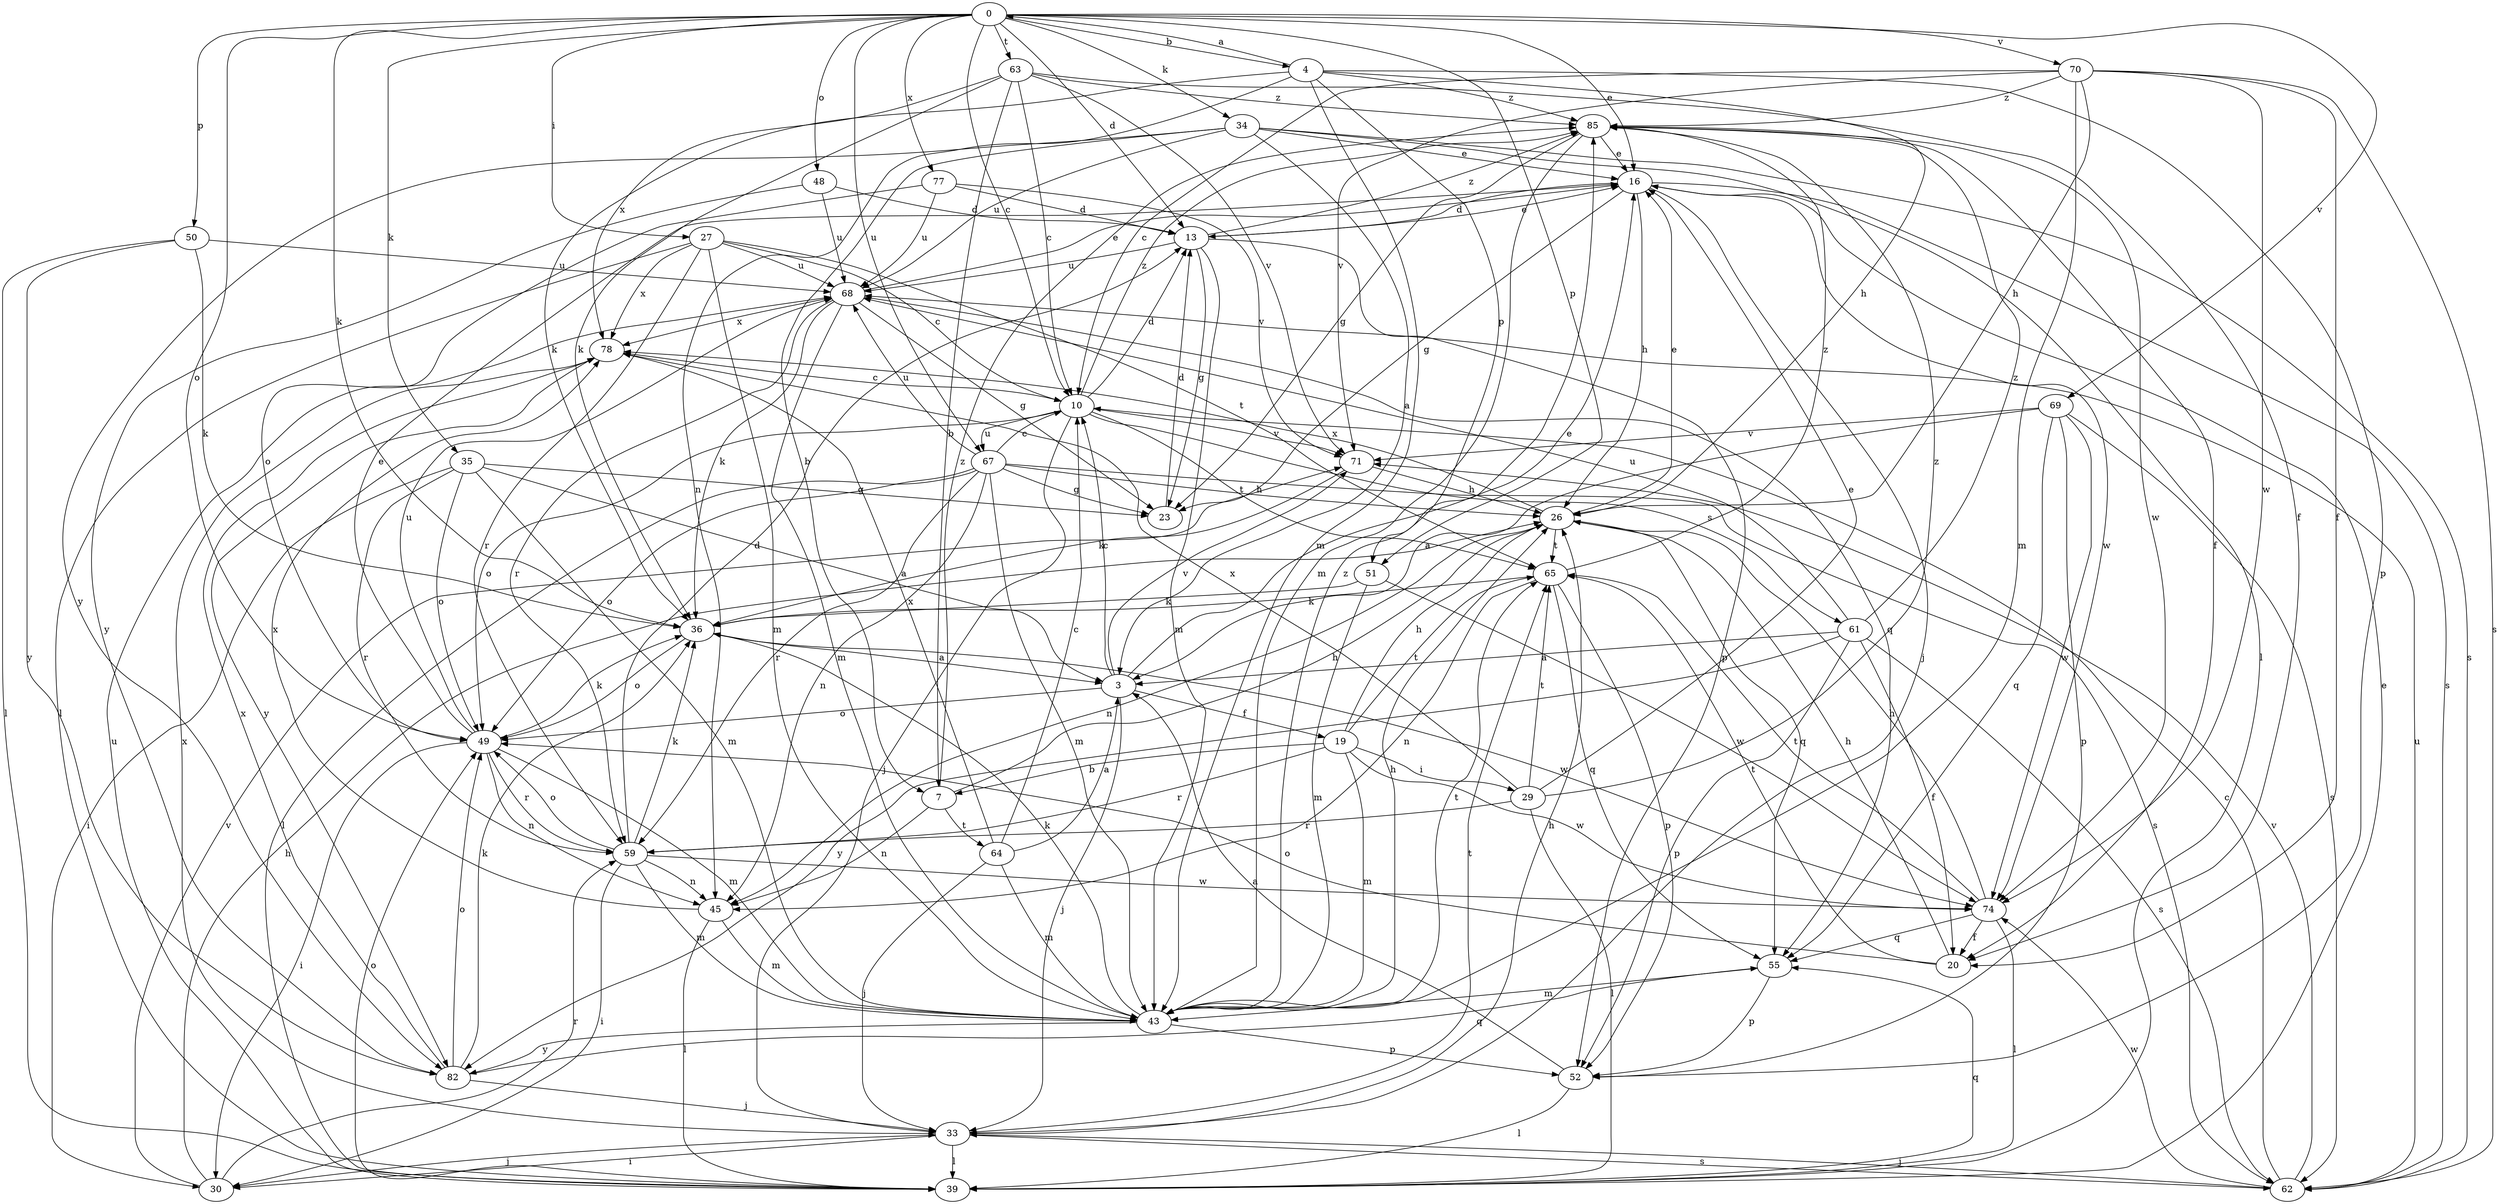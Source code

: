 strict digraph  {
0;
3;
4;
7;
10;
13;
16;
19;
20;
23;
26;
27;
29;
30;
33;
34;
35;
36;
39;
43;
45;
48;
49;
50;
51;
52;
55;
59;
61;
62;
63;
64;
65;
67;
68;
69;
70;
71;
74;
77;
78;
82;
85;
0 -> 4  [label=b];
0 -> 10  [label=c];
0 -> 13  [label=d];
0 -> 16  [label=e];
0 -> 27  [label=i];
0 -> 34  [label=k];
0 -> 35  [label=k];
0 -> 36  [label=k];
0 -> 48  [label=o];
0 -> 49  [label=o];
0 -> 50  [label=p];
0 -> 51  [label=p];
0 -> 63  [label=t];
0 -> 67  [label=u];
0 -> 69  [label=v];
0 -> 70  [label=v];
0 -> 77  [label=x];
3 -> 10  [label=c];
3 -> 16  [label=e];
3 -> 19  [label=f];
3 -> 33  [label=j];
3 -> 49  [label=o];
3 -> 71  [label=v];
4 -> 0  [label=a];
4 -> 26  [label=h];
4 -> 36  [label=k];
4 -> 43  [label=m];
4 -> 45  [label=n];
4 -> 51  [label=p];
4 -> 52  [label=p];
4 -> 85  [label=z];
7 -> 26  [label=h];
7 -> 45  [label=n];
7 -> 64  [label=t];
7 -> 85  [label=z];
10 -> 13  [label=d];
10 -> 33  [label=j];
10 -> 49  [label=o];
10 -> 61  [label=s];
10 -> 65  [label=t];
10 -> 67  [label=u];
10 -> 71  [label=v];
10 -> 85  [label=z];
13 -> 16  [label=e];
13 -> 23  [label=g];
13 -> 43  [label=m];
13 -> 52  [label=p];
13 -> 68  [label=u];
13 -> 85  [label=z];
16 -> 13  [label=d];
16 -> 23  [label=g];
16 -> 26  [label=h];
16 -> 33  [label=j];
16 -> 62  [label=s];
16 -> 74  [label=w];
19 -> 7  [label=b];
19 -> 26  [label=h];
19 -> 29  [label=i];
19 -> 43  [label=m];
19 -> 59  [label=r];
19 -> 65  [label=t];
19 -> 74  [label=w];
20 -> 26  [label=h];
20 -> 49  [label=o];
20 -> 65  [label=t];
23 -> 13  [label=d];
26 -> 16  [label=e];
26 -> 45  [label=n];
26 -> 55  [label=q];
26 -> 65  [label=t];
26 -> 78  [label=x];
27 -> 10  [label=c];
27 -> 39  [label=l];
27 -> 43  [label=m];
27 -> 59  [label=r];
27 -> 65  [label=t];
27 -> 68  [label=u];
27 -> 78  [label=x];
29 -> 16  [label=e];
29 -> 39  [label=l];
29 -> 59  [label=r];
29 -> 65  [label=t];
29 -> 78  [label=x];
29 -> 85  [label=z];
30 -> 26  [label=h];
30 -> 33  [label=j];
30 -> 59  [label=r];
30 -> 71  [label=v];
33 -> 26  [label=h];
33 -> 30  [label=i];
33 -> 39  [label=l];
33 -> 62  [label=s];
33 -> 65  [label=t];
33 -> 78  [label=x];
34 -> 3  [label=a];
34 -> 7  [label=b];
34 -> 16  [label=e];
34 -> 39  [label=l];
34 -> 62  [label=s];
34 -> 68  [label=u];
34 -> 82  [label=y];
35 -> 3  [label=a];
35 -> 23  [label=g];
35 -> 30  [label=i];
35 -> 43  [label=m];
35 -> 49  [label=o];
35 -> 59  [label=r];
36 -> 3  [label=a];
36 -> 49  [label=o];
36 -> 74  [label=w];
39 -> 16  [label=e];
39 -> 49  [label=o];
39 -> 55  [label=q];
39 -> 68  [label=u];
43 -> 26  [label=h];
43 -> 36  [label=k];
43 -> 52  [label=p];
43 -> 65  [label=t];
43 -> 82  [label=y];
43 -> 85  [label=z];
45 -> 39  [label=l];
45 -> 43  [label=m];
45 -> 78  [label=x];
48 -> 13  [label=d];
48 -> 68  [label=u];
48 -> 82  [label=y];
49 -> 16  [label=e];
49 -> 30  [label=i];
49 -> 36  [label=k];
49 -> 43  [label=m];
49 -> 45  [label=n];
49 -> 59  [label=r];
49 -> 68  [label=u];
50 -> 36  [label=k];
50 -> 39  [label=l];
50 -> 68  [label=u];
50 -> 82  [label=y];
51 -> 36  [label=k];
51 -> 43  [label=m];
51 -> 74  [label=w];
52 -> 3  [label=a];
52 -> 39  [label=l];
55 -> 43  [label=m];
55 -> 52  [label=p];
59 -> 13  [label=d];
59 -> 30  [label=i];
59 -> 36  [label=k];
59 -> 43  [label=m];
59 -> 45  [label=n];
59 -> 49  [label=o];
59 -> 74  [label=w];
61 -> 3  [label=a];
61 -> 20  [label=f];
61 -> 52  [label=p];
61 -> 62  [label=s];
61 -> 68  [label=u];
61 -> 82  [label=y];
61 -> 85  [label=z];
62 -> 10  [label=c];
62 -> 33  [label=j];
62 -> 68  [label=u];
62 -> 71  [label=v];
62 -> 74  [label=w];
63 -> 7  [label=b];
63 -> 10  [label=c];
63 -> 20  [label=f];
63 -> 36  [label=k];
63 -> 71  [label=v];
63 -> 78  [label=x];
63 -> 85  [label=z];
64 -> 3  [label=a];
64 -> 10  [label=c];
64 -> 33  [label=j];
64 -> 43  [label=m];
64 -> 78  [label=x];
65 -> 36  [label=k];
65 -> 45  [label=n];
65 -> 52  [label=p];
65 -> 55  [label=q];
65 -> 85  [label=z];
67 -> 10  [label=c];
67 -> 23  [label=g];
67 -> 26  [label=h];
67 -> 39  [label=l];
67 -> 43  [label=m];
67 -> 45  [label=n];
67 -> 49  [label=o];
67 -> 59  [label=r];
67 -> 62  [label=s];
67 -> 68  [label=u];
68 -> 16  [label=e];
68 -> 23  [label=g];
68 -> 36  [label=k];
68 -> 43  [label=m];
68 -> 55  [label=q];
68 -> 59  [label=r];
68 -> 78  [label=x];
69 -> 3  [label=a];
69 -> 52  [label=p];
69 -> 55  [label=q];
69 -> 62  [label=s];
69 -> 71  [label=v];
69 -> 74  [label=w];
70 -> 10  [label=c];
70 -> 20  [label=f];
70 -> 26  [label=h];
70 -> 43  [label=m];
70 -> 62  [label=s];
70 -> 71  [label=v];
70 -> 74  [label=w];
70 -> 85  [label=z];
71 -> 26  [label=h];
71 -> 36  [label=k];
74 -> 20  [label=f];
74 -> 26  [label=h];
74 -> 39  [label=l];
74 -> 55  [label=q];
74 -> 65  [label=t];
77 -> 13  [label=d];
77 -> 49  [label=o];
77 -> 68  [label=u];
77 -> 71  [label=v];
78 -> 10  [label=c];
78 -> 82  [label=y];
82 -> 33  [label=j];
82 -> 36  [label=k];
82 -> 49  [label=o];
82 -> 55  [label=q];
82 -> 78  [label=x];
85 -> 16  [label=e];
85 -> 20  [label=f];
85 -> 23  [label=g];
85 -> 43  [label=m];
85 -> 74  [label=w];
}
